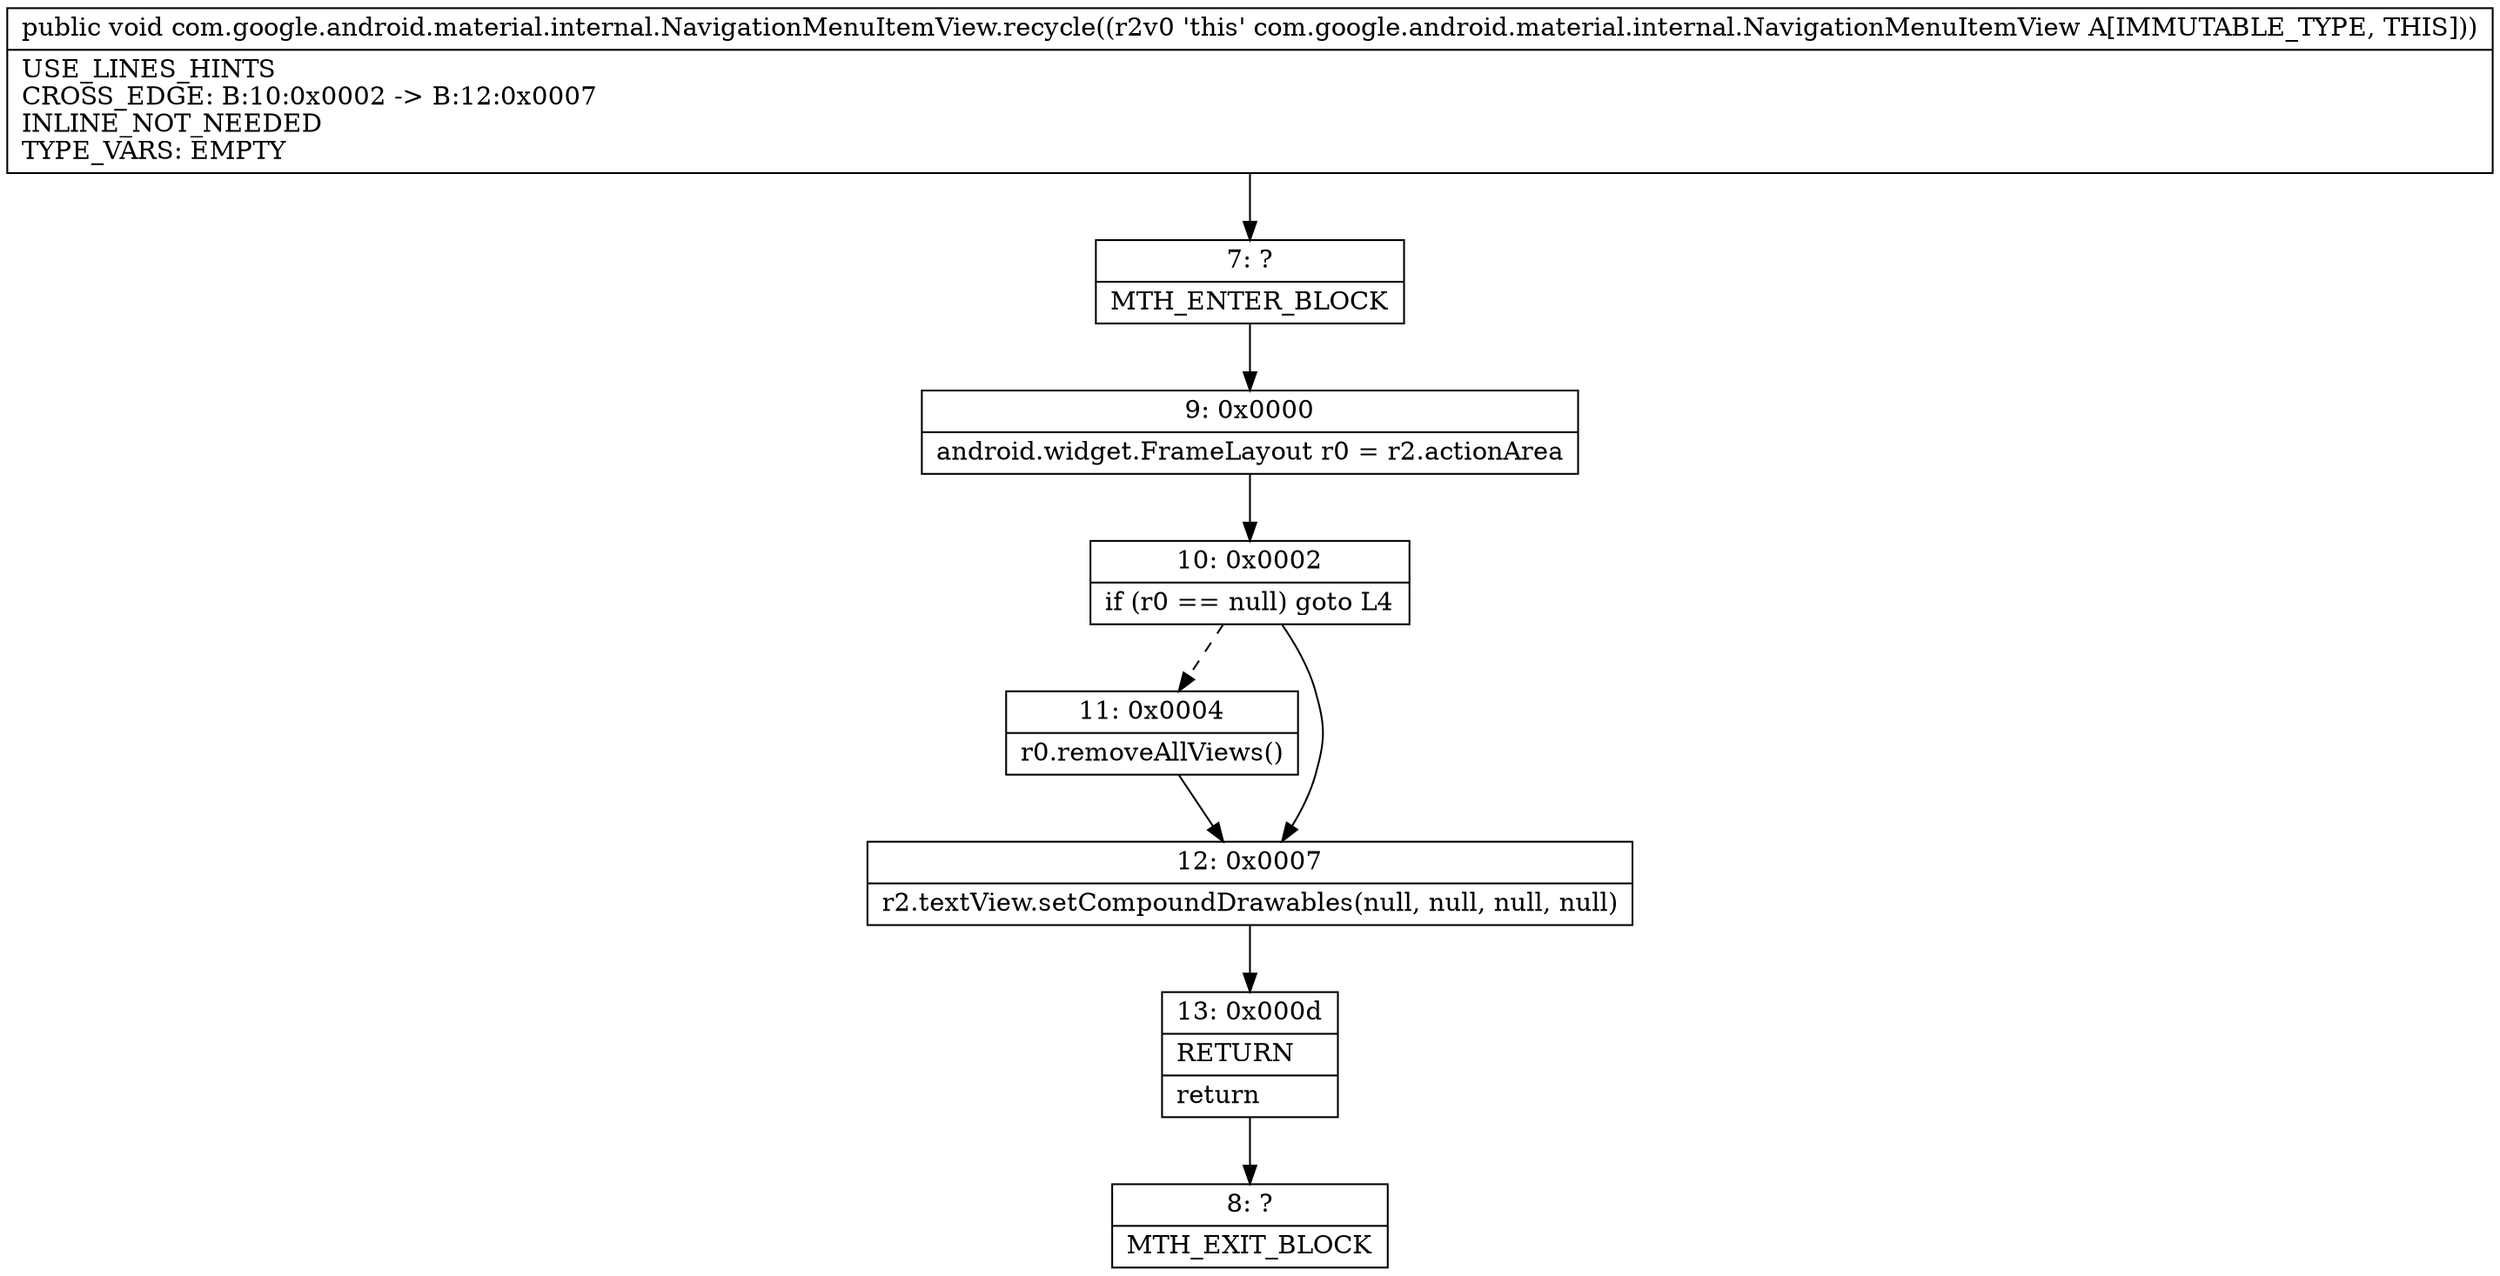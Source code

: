 digraph "CFG forcom.google.android.material.internal.NavigationMenuItemView.recycle()V" {
Node_7 [shape=record,label="{7\:\ ?|MTH_ENTER_BLOCK\l}"];
Node_9 [shape=record,label="{9\:\ 0x0000|android.widget.FrameLayout r0 = r2.actionArea\l}"];
Node_10 [shape=record,label="{10\:\ 0x0002|if (r0 == null) goto L4\l}"];
Node_11 [shape=record,label="{11\:\ 0x0004|r0.removeAllViews()\l}"];
Node_12 [shape=record,label="{12\:\ 0x0007|r2.textView.setCompoundDrawables(null, null, null, null)\l}"];
Node_13 [shape=record,label="{13\:\ 0x000d|RETURN\l|return\l}"];
Node_8 [shape=record,label="{8\:\ ?|MTH_EXIT_BLOCK\l}"];
MethodNode[shape=record,label="{public void com.google.android.material.internal.NavigationMenuItemView.recycle((r2v0 'this' com.google.android.material.internal.NavigationMenuItemView A[IMMUTABLE_TYPE, THIS]))  | USE_LINES_HINTS\lCROSS_EDGE: B:10:0x0002 \-\> B:12:0x0007\lINLINE_NOT_NEEDED\lTYPE_VARS: EMPTY\l}"];
MethodNode -> Node_7;Node_7 -> Node_9;
Node_9 -> Node_10;
Node_10 -> Node_11[style=dashed];
Node_10 -> Node_12;
Node_11 -> Node_12;
Node_12 -> Node_13;
Node_13 -> Node_8;
}

